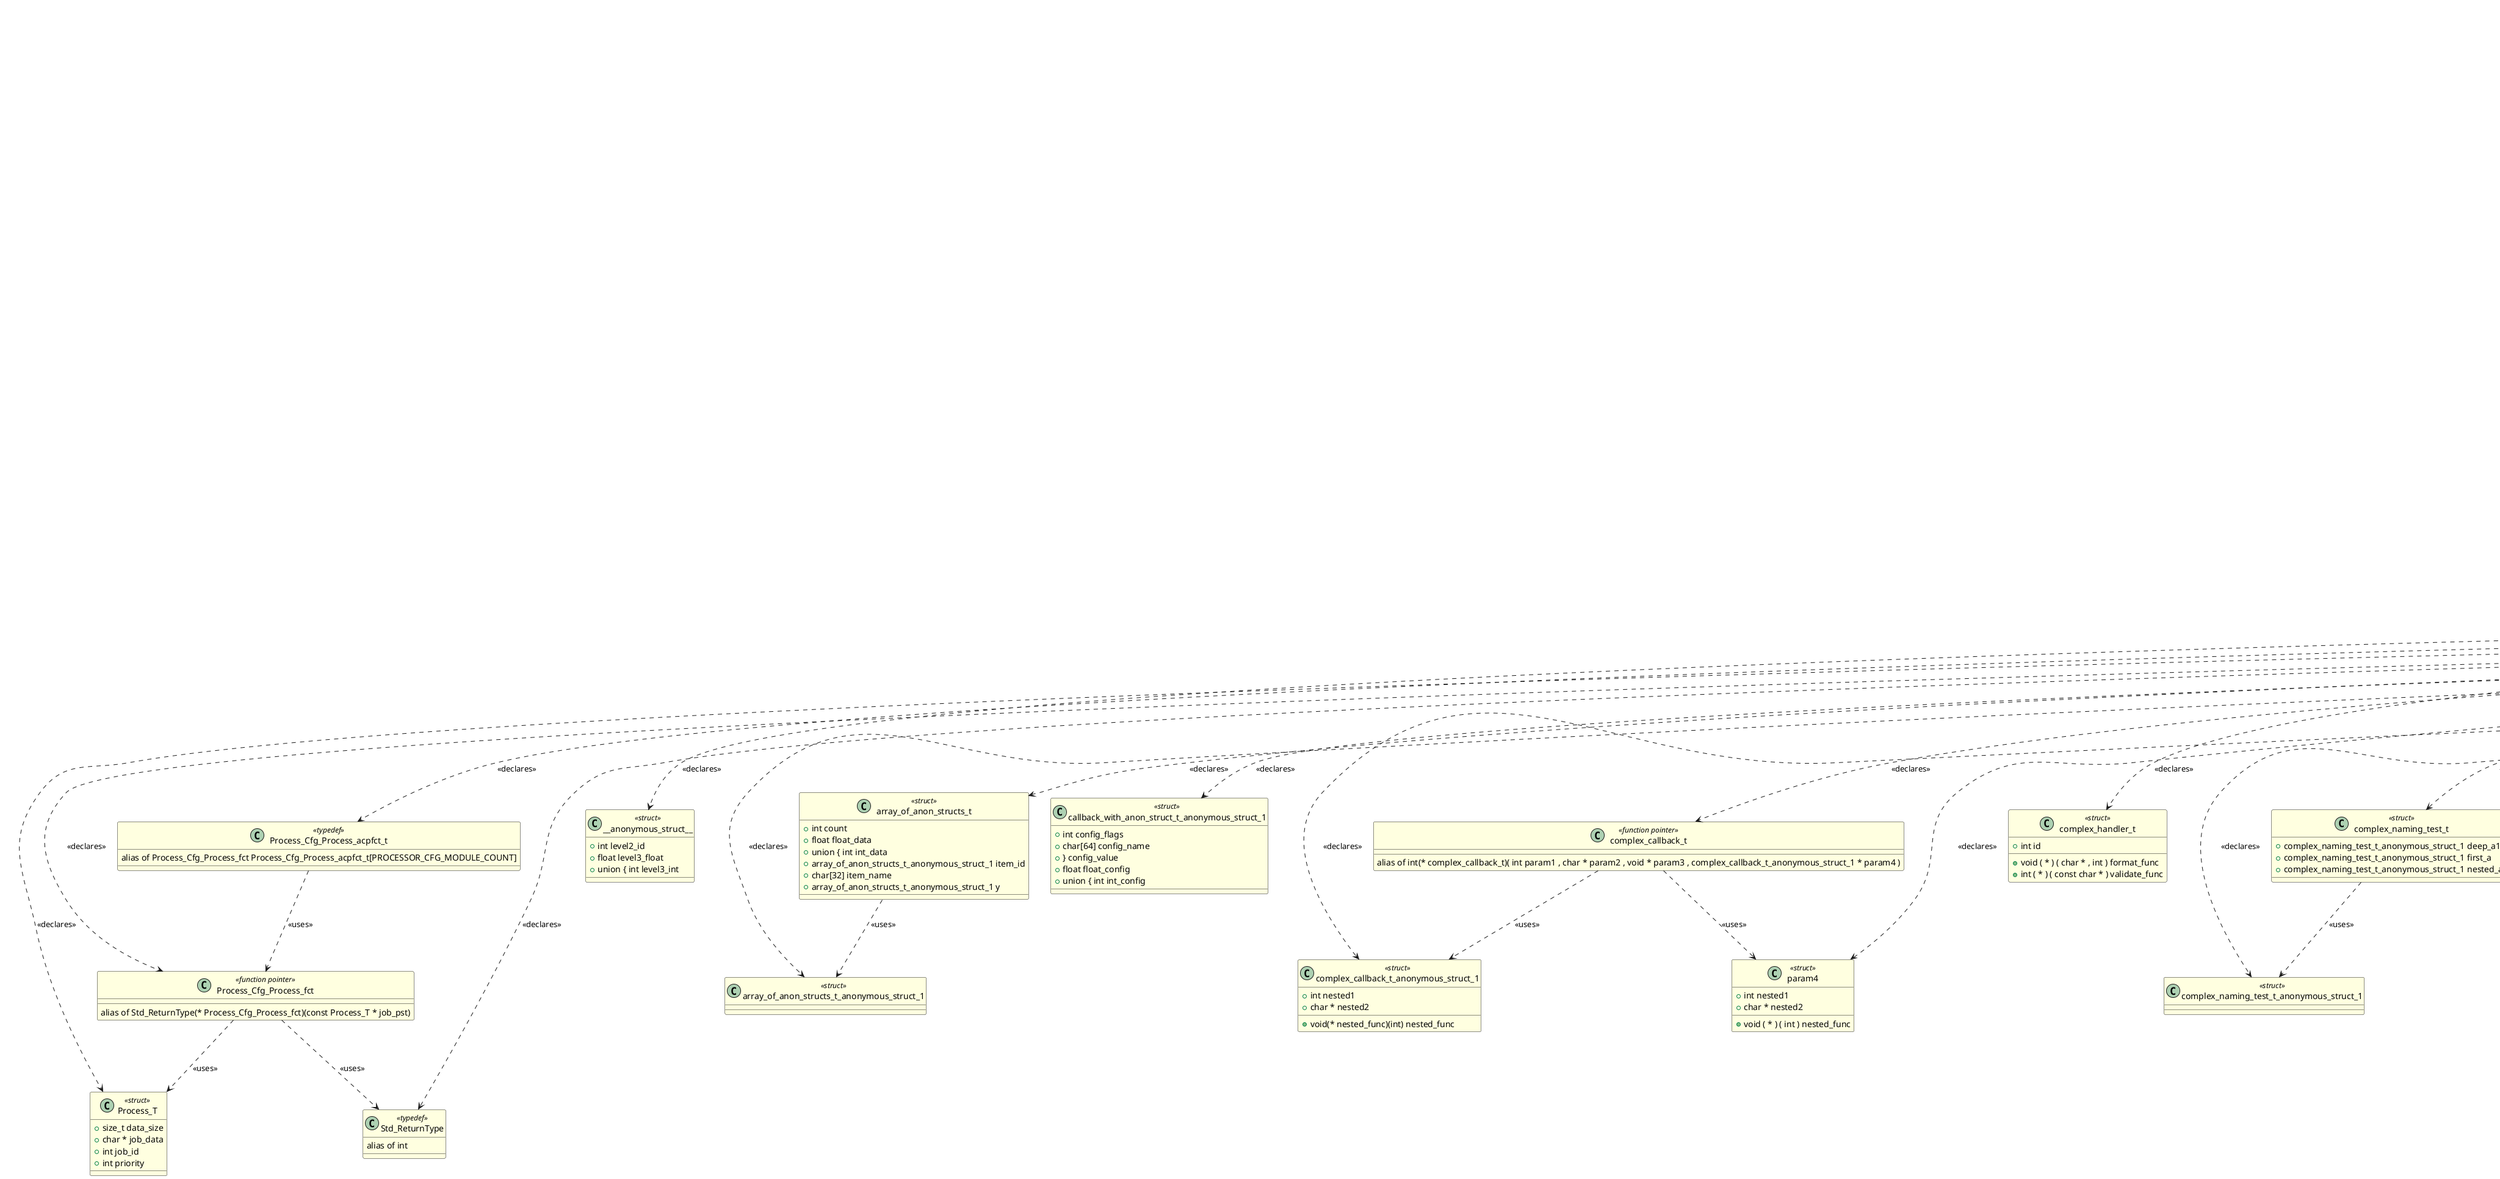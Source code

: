 @startuml complex

class "complex" as COMPLEX <<source>> #LightBlue
{
    -- Global Variables --
    - Process_Cfg_Process_acpfct_t Process_Cfg_Process_acpfct
    - math_operation_t[10] global_math_ops
    -- Functions --
    + complex_handler_t * create_complex_handler(const char * name, ...)
    + void * create_handler(const char * name, int ( * init_func ) ( void * ) init_func, ...)
    + int execute_operations(int value, math_ops_array_t ops, int op_count)
    + math_operation_t * get_math_operations()
    + int process_with_callbacks(int[] data, int size, math_operation_t[] operations, int op_count, ...)
    + void test_processor_job_processing()
    + void test_processor_utility_macros()

    - static Std_ReturnType ProcessorAdapter_Process(const Process_T * job_pst)
    - static Std_ReturnType ProcessorHardware_Process(const Process_T * job_pst)
    - static Std_ReturnType ProcessorService_Process(const Process_T * job_pst)
    - static int add_operation(int a, int b)
    - static int divide_operation(int a, int b)
    - static void init_math_operations()
    - static int modulo_operation(int a, int b)
    - static int multiply_operation(int a, int b)
    - static void print_result(int * data, int size)
    - void run_complex_tests()
    - static int subtract_operation(int a, int b)
    - static int test_callback(int * item)
    - void test_complex_macro(int * x, int y, int z)
    - void test_handle_operation(operation_type_t op_type, int * data, int size)
    - void test_handler_table()
    - void test_mixed_union()
    - void test_operation_set()
    - void test_process_array(int * arr, int size)
    - void test_stringify_macro()
}

class "complex" as HEADER_COMPLEX <<header>> #LightGreen
{
    -- Macros --
    + #define COMPLEX_H
    + #define COMPLEX_MACRO_FUNC(x, y, z)
    + #define CREATE_FUNC_NAME(prefix, suffix)
    + #define DEPRECATED
    + #define DEPRECATED
    + #define HANDLE_OPERATION(op_type, data, size, callback)
    + #define PROCESS_ARRAY(arr, size, callback)
    + #define STRINGIFY(x)
    + #define TOSTRING(x)
    + #define UTILS_U16_TO_U8ARR_BIG_ENDIAN(value_u16, ptr_pau8)
    + #define UTILS_U32_TO_U8ARR_BIG_ENDIAN(value_u32, ptr_pau8)
    + #define UTILS_U8ARR_TO_U16_BIG_ENDIAN(ptr_pau8)
    + #define UTILS_U8ARR_TO_U32_BIG_ENDIAN(ptr_pau8)
    -- Functions --
    + complex_handler_t * create_complex_handler(const char * name, ...)
    + void * create_handler(const char * name, int ( * init_func ) ( void * ) init_func, ...)
    + int execute_operations(int value, math_ops_array_t ops, int op_count unnamed)
    + math_operation_t * get_math_operations()
    + int process_with_callbacks(int[] data, int size, math_operation_t[] operations, int op_count, ...)
    + void test_processor_job_processing()
    + void test_processor_utility_macros()
}

class "Process_T" as TYPEDEF_PROCESS_T <<struct>> #LightYellow
{
    + size_t data_size
    + char * job_data
    + int job_id
    + int priority
}

class "__anonymous_struct__" as TYPEDEF___ANONYMOUS_STRUCT__ <<struct>> #LightYellow
{
    + int level2_id
    + float level3_float
    + union { int level3_int
}

class "array_of_anon_structs_t" as TYPEDEF_ARRAY_OF_ANON_STRUCTS_T <<struct>> #LightYellow
{
    + int count
    + float float_data
    + union { int int_data
    + array_of_anon_structs_t_anonymous_struct_1 item_id
    + char[32] item_name
    + array_of_anon_structs_t_anonymous_struct_1 y
}

class "array_of_anon_structs_t_anonymous_struct_1" as TYPEDEF_ARRAY_OF_ANON_STRUCTS_T_ANONYMOUS_STRUCT_1 <<struct>> #LightYellow
{
}

class "callback_with_anon_struct_t_anonymous_struct_1" as TYPEDEF_CALLBACK_WITH_ANON_STRUCT_T_ANONYMOUS_STRUCT_1 <<struct>> #LightYellow
{
    + int config_flags
    + char[64] config_name
    + } config_value
    + float float_config
    + union { int int_config
}

class "complex_callback_t_anonymous_struct_1" as TYPEDEF_COMPLEX_CALLBACK_T_ANONYMOUS_STRUCT_1 <<struct>> #LightYellow
{
    + int nested1
    + char * nested2
    + void(* nested_func)(int) nested_func
}

class "complex_handler_t" as TYPEDEF_COMPLEX_HANDLER_T <<struct>> #LightYellow
{
    + void ( * ) ( char * , int ) format_func
    + int id
    + int ( * ) ( const char * ) validate_func
}

class "complex_naming_test_t" as TYPEDEF_COMPLEX_NAMING_TEST_T <<struct>> #LightYellow
{
    + complex_naming_test_t_anonymous_struct_1 deep_a1
    + complex_naming_test_t_anonymous_struct_1 first_a
    + complex_naming_test_t_anonymous_struct_1 nested_a1
}

class "complex_naming_test_t_anonymous_struct_1" as TYPEDEF_COMPLEX_NAMING_TEST_T_ANONYMOUS_STRUCT_1 <<struct>> #LightYellow
{
}

class "config_param" as TYPEDEF_CONFIG_PARAM <<struct>> #LightYellow
{
    + int config_flags
    + char[64] config_name
    + float float_config
    + union { int int_config
}

class "data_item_t" as TYPEDEF_DATA_ITEM_T <<struct>> #LightYellow
{
    + char * name
    + int value
}

class "data_union_anonymous_struct_1" as TYPEDEF_DATA_UNION_ANONYMOUS_STRUCT_1 <<struct>> #LightYellow
{
}

class "extreme_nesting_test_t" as TYPEDEF_EXTREME_NESTING_TEST_T <<struct>> #LightYellow
{
    + extreme_nesting_test_t_anonymous_struct_1 level4_field
}

class "extreme_nesting_test_t_anonymous_struct_1" as TYPEDEF_EXTREME_NESTING_TEST_T_ANONYMOUS_STRUCT_1 <<struct>> #LightYellow
{
}

class "handler_entry_t" as TYPEDEF_HANDLER_ENTRY_T <<struct>> #LightYellow
{
    + void ( * ) ( void ) cleanup_func
    + int id
    + void ( * ) ( void ) init_func
    + char[16] name
    + int ( * ) ( int , int ) process_func
}

class "item_value_anonymous_struct_1" as TYPEDEF_ITEM_VALUE_ANONYMOUS_STRUCT_1 <<struct>> #LightYellow
{
}

class "mixed_union_anonymous_struct_1" as TYPEDEF_MIXED_UNION_ANONYMOUS_STRUCT_1 <<struct>> #LightYellow
{
}

class "moderately_nested_t" as TYPEDEF_MODERATELY_NESTED_T <<struct>> #LightYellow
{
    + int level1_id
    + moderately_nested_t_anonymous_struct_1 level2_id
    + float level3_float
    + union { int level3_int
}

class "moderately_nested_t_anonymous_struct_1" as TYPEDEF_MODERATELY_NESTED_T_ANONYMOUS_STRUCT_1 <<struct>> #LightYellow
{
}

class "multi_anonymous_t" as TYPEDEF_MULTI_ANONYMOUS_T <<struct>> #LightYellow
{
    + multi_anonymous_t_anonymous_struct_1 first_x
    + int first_y
}

class "multi_anonymous_t_anonymous_struct_1" as TYPEDEF_MULTI_ANONYMOUS_T_ANONYMOUS_STRUCT_1 <<struct>> #LightYellow
{
}

class "multiple_simple_anonymous_t" as TYPEDEF_MULTIPLE_SIMPLE_ANONYMOUS_T <<struct>> #LightYellow
{
    + multiple_simple_anonymous_t_anonymous_struct_1 first_field
}

class "multiple_simple_anonymous_t_anonymous_struct_1" as TYPEDEF_MULTIPLE_SIMPLE_ANONYMOUS_T_ANONYMOUS_STRUCT_1 <<struct>> #LightYellow
{
}

class "operation_set_t" as TYPEDEF_OPERATION_SET_T <<struct>> #LightYellow
{
    + void(* callbacks[3])(int , char *) callbacks
    + int count
    + math_operation_t[5] operations
}

class "param4" as TYPEDEF_PARAM4 <<struct>> #LightYellow
{
    + int nested1
    + char * nested2
    + void ( * ) ( int ) nested_func
}

class "processor_t" as TYPEDEF_PROCESSOR_T <<struct>> #LightYellow
{
    + void ( * ) ( void * ) cleanup_func
    + int id
    + char[64] name
    + int ( * ) ( int , char * ) process_func
}

class "result_generator_t" as TYPEDEF_RESULT_GENERATOR_T <<struct>> #LightYellow
{
    + char[128] error_message
    + int result_code
    + union { int success_value
}

class "simplified_handler_t" as TYPEDEF_SIMPLIFIED_HANDLER_T <<struct>> #LightYellow
{
    + int event_count
    + int event_flags
    + char[32] event_name
}

class "struct_union_anonymous_struct_1" as TYPEDEF_STRUCT_UNION_ANONYMOUS_STRUCT_1 <<struct>> #LightYellow
{
}

class "struct_with_struct_t" as TYPEDEF_STRUCT_WITH_STRUCT_T <<struct>> #LightYellow
{
    + char[16] inner_label
    + struct_with_struct_t_anonymous_struct_1 inner_x
    + int inner_y
    + int outer_id
    + char[32] outer_name
}

class "struct_with_struct_t_anonymous_struct_1" as TYPEDEF_STRUCT_WITH_STRUCT_T_ANONYMOUS_STRUCT_1 <<struct>> #LightYellow
{
}

class "struct_with_union_t" as TYPEDEF_STRUCT_WITH_UNION_T <<struct>> #LightYellow
{
    + float float_value
    + union { int int_value
    + char[64] string_value
    + int type_id
    + struct_with_union_t_anonymous_struct_1 z
}

class "struct_with_union_t_anonymous_struct_1" as TYPEDEF_STRUCT_WITH_UNION_T_ANONYMOUS_STRUCT_1 <<struct>> #LightYellow
{
}

class "union_with_struct_t_anonymous_struct_1" as TYPEDEF_UNION_WITH_STRUCT_T_ANONYMOUS_STRUCT_1 <<struct>> #LightYellow
{
}

class "operation_type_t" as TYPEDEF_OPERATION_TYPE_T <<enumeration>> #LightYellow
{
    OP_ADD = 0
    OP_DIV = 3
    OP_MUL = 2
    OP_SUB = 1
}

class "processor_module_enum_t" as TYPEDEF_PROCESSOR_MODULE_ENUM_T <<enumeration>> #LightYellow
{
    PROCESSOR_CFG_MODULE_ADAPTER = 0
    PROCESSOR_CFG_MODULE_COUNT = 3
    PROCESSOR_CFG_MODULE_HARDWARE = 2
    PROCESSOR_CFG_MODULE_SERVICE = 1
}

class "Process_Cfg_Process_acpfct_t" as TYPEDEF_PROCESS_CFG_PROCESS_ACPFCT_T <<typedef>> #LightYellow
{
    alias of Process_Cfg_Process_fct Process_Cfg_Process_acpfct_t[PROCESSOR_CFG_MODULE_COUNT]
}

class "Process_Cfg_Process_fct" as TYPEDEF_PROCESS_CFG_PROCESS_FCT <<function pointer>> #LightYellow
{
    alias of Std_ReturnType(* Process_Cfg_Process_fct)(const Process_T * job_pst)
}

class "Std_ReturnType" as TYPEDEF_STD_RETURNTYPE <<typedef>> #LightYellow
{
    alias of int
}

class "callback_with_anon_struct_t" as TYPEDEF_CALLBACK_WITH_ANON_STRUCT_T <<function pointer>> #LightYellow
{
    alias of void(* callback_with_anon_struct_t)( int id , struct { int config_flags ; char config_name [ 64 ] ; callback_with_anon_struct_t_anonymous_union_2 config_value ; } * config_param , void * user_data )
}

class "complex_callback_t" as TYPEDEF_COMPLEX_CALLBACK_T <<function pointer>> #LightYellow
{
    alias of int(* complex_callback_t)( int param1 , char * param2 , void * param3 , complex_callback_t_anonymous_struct_1 * param4 )
}

class "complex_func_ptr_t" as TYPEDEF_COMPLEX_FUNC_PTR_T <<typedef>> #LightYellow
{
    alias of int ( * ( * complex_func_ptr_t ) ( int , char * ) ) ( double , void * )
}

class "data_processor_array_t" as TYPEDEF_DATA_PROCESSOR_ARRAY_T <<typedef>> #LightYellow
{
    alias of data_processor_t *
}

class "data_processor_t" as TYPEDEF_DATA_PROCESSOR_T <<function pointer>> #LightYellow
{
    alias of int(* data_processor_t)(data_item_t * item , void * context)
}

class "debug_callback_t" as TYPEDEF_DEBUG_CALLBACK_T <<function pointer>> #LightYellow
{
    alias of void(* debug_callback_t)(const char * message , int level)
}

class "handler_table_t" as TYPEDEF_HANDLER_TABLE_T <<typedef>> #LightYellow
{
    alias of handler_entry_t handler_table_t[8]
}

class "math_operation_t" as TYPEDEF_MATH_OPERATION_T <<function pointer>> #LightYellow
{
    alias of int(* math_operation_t)(int , int)
}

class "math_ops_array_t" as TYPEDEF_MATH_OPS_ARRAY_T <<typedef>> #LightYellow
{
    alias of math_operation_t math_ops_array_t[10]
}

class "release_callback_t" as TYPEDEF_RELEASE_CALLBACK_T <<function pointer>> #LightYellow
{
    alias of void(* release_callback_t)(const char * message)
}

class "uint16" as TYPEDEF_UINT16 <<typedef>> #LightYellow
{
    alias of uint16_t
}

class "uint32" as TYPEDEF_UINT32 <<typedef>> #LightYellow
{
    alias of uint32_t
}

class "uint8" as TYPEDEF_UINT8 <<typedef>> #LightYellow
{
    alias of uint8_t
}

class "callback_with_anon_struct_t_anonymous_union_2" as TYPEDEF_CALLBACK_WITH_ANON_STRUCT_T_ANONYMOUS_UNION_2 <<union>> #LightYellow
{
    + float float_config
    + int int_config
}

class "config_value" as TYPEDEF_CONFIG_VALUE <<union>> #LightYellow
{
    + float float_config
    + int int_config
}

class "data_union" as TYPEDEF_DATA_UNION <<union>> #LightYellow
{
    + float float_value
    + int int_value
    + char[64] string_value
    + data_union_anonymous_struct_1 z
}

class "first_anon_union" as TYPEDEF_FIRST_ANON_UNION <<union>> #LightYellow
{
    + float union_float
    + int union_int
}

class "first_union" as TYPEDEF_FIRST_UNION <<union>> #LightYellow
{
    + int union_field1
}

class "item_value" as TYPEDEF_ITEM_VALUE <<union>> #LightYellow
{
    + float float_data
    + int int_data
    + item_value_anonymous_struct_1 y
}

class "level3_union" as TYPEDEF_LEVEL3_UNION <<union>> #LightYellow
{
    + float level3_float
    + int level3_int
}

class "mixed_union" as TYPEDEF_MIXED_UNION <<union>> #LightYellow
{
    + mixed_union_anonymous_struct_1 mixed_field
}

class "mixed_union_t" as TYPEDEF_MIXED_UNION_T <<union>> #LightYellow
{
    + int ( * ) ( int ) int_func
    + int int_val
    + char * str_val
    + void ( * ) ( void ) void_func
}

class "result_data" as TYPEDEF_RESULT_DATA <<union>> #LightYellow
{
    + char[128] error_message
    + int success_value
}

class "second_union" as TYPEDEF_SECOND_UNION <<union>> #LightYellow
{
    + int union_field2
}

class "struct_union" as TYPEDEF_STRUCT_UNION <<union>> #LightYellow
{
    + int struct_union_int
    + struct_union_anonymous_struct_1 struct_union_struct_field
}

class "union_with_struct_t" as TYPEDEF_UNION_WITH_STRUCT_T <<union>> #LightYellow
{
    + union_with_struct_t_anonymous_struct_1 error_code
    + char[128] error_msg
    + void * payload_data
    + int payload_size
    + float simple_float
    + int simple_int
}

class "union_with_union_t" as TYPEDEF_UNION_WITH_UNION_T <<union>> #LightYellow
{
    + union { char deep_char
    + short deep_short
    + double nested_double
    + union { float nested_float
    + int primary_int
}


' Include relationships
COMPLEX --> HEADER_COMPLEX : <<include>>

' Declaration relationships
HEADER_COMPLEX ..> TYPEDEF_PROCESS_T : <<declares>>
HEADER_COMPLEX ..> TYPEDEF___ANONYMOUS_STRUCT__ : <<declares>>
HEADER_COMPLEX ..> TYPEDEF_ARRAY_OF_ANON_STRUCTS_T : <<declares>>
HEADER_COMPLEX ..> TYPEDEF_ARRAY_OF_ANON_STRUCTS_T_ANONYMOUS_STRUCT_1 : <<declares>>
HEADER_COMPLEX ..> TYPEDEF_CALLBACK_WITH_ANON_STRUCT_T_ANONYMOUS_STRUCT_1 : <<declares>>
HEADER_COMPLEX ..> TYPEDEF_COMPLEX_CALLBACK_T_ANONYMOUS_STRUCT_1 : <<declares>>
HEADER_COMPLEX ..> TYPEDEF_COMPLEX_HANDLER_T : <<declares>>
HEADER_COMPLEX ..> TYPEDEF_COMPLEX_NAMING_TEST_T : <<declares>>
HEADER_COMPLEX ..> TYPEDEF_COMPLEX_NAMING_TEST_T_ANONYMOUS_STRUCT_1 : <<declares>>
HEADER_COMPLEX ..> TYPEDEF_CONFIG_PARAM : <<declares>>
HEADER_COMPLEX ..> TYPEDEF_DATA_ITEM_T : <<declares>>
HEADER_COMPLEX ..> TYPEDEF_DATA_UNION_ANONYMOUS_STRUCT_1 : <<declares>>
HEADER_COMPLEX ..> TYPEDEF_EXTREME_NESTING_TEST_T : <<declares>>
HEADER_COMPLEX ..> TYPEDEF_EXTREME_NESTING_TEST_T_ANONYMOUS_STRUCT_1 : <<declares>>
HEADER_COMPLEX ..> TYPEDEF_HANDLER_ENTRY_T : <<declares>>
HEADER_COMPLEX ..> TYPEDEF_ITEM_VALUE_ANONYMOUS_STRUCT_1 : <<declares>>
HEADER_COMPLEX ..> TYPEDEF_MIXED_UNION_ANONYMOUS_STRUCT_1 : <<declares>>
HEADER_COMPLEX ..> TYPEDEF_MODERATELY_NESTED_T : <<declares>>
HEADER_COMPLEX ..> TYPEDEF_MODERATELY_NESTED_T_ANONYMOUS_STRUCT_1 : <<declares>>
HEADER_COMPLEX ..> TYPEDEF_MULTI_ANONYMOUS_T : <<declares>>
HEADER_COMPLEX ..> TYPEDEF_MULTI_ANONYMOUS_T_ANONYMOUS_STRUCT_1 : <<declares>>
HEADER_COMPLEX ..> TYPEDEF_MULTIPLE_SIMPLE_ANONYMOUS_T : <<declares>>
HEADER_COMPLEX ..> TYPEDEF_MULTIPLE_SIMPLE_ANONYMOUS_T_ANONYMOUS_STRUCT_1 : <<declares>>
HEADER_COMPLEX ..> TYPEDEF_OPERATION_SET_T : <<declares>>
HEADER_COMPLEX ..> TYPEDEF_PARAM4 : <<declares>>
HEADER_COMPLEX ..> TYPEDEF_PROCESSOR_T : <<declares>>
HEADER_COMPLEX ..> TYPEDEF_RESULT_GENERATOR_T : <<declares>>
HEADER_COMPLEX ..> TYPEDEF_SIMPLIFIED_HANDLER_T : <<declares>>
HEADER_COMPLEX ..> TYPEDEF_STRUCT_UNION_ANONYMOUS_STRUCT_1 : <<declares>>
HEADER_COMPLEX ..> TYPEDEF_STRUCT_WITH_STRUCT_T : <<declares>>
HEADER_COMPLEX ..> TYPEDEF_STRUCT_WITH_STRUCT_T_ANONYMOUS_STRUCT_1 : <<declares>>
HEADER_COMPLEX ..> TYPEDEF_STRUCT_WITH_UNION_T : <<declares>>
HEADER_COMPLEX ..> TYPEDEF_STRUCT_WITH_UNION_T_ANONYMOUS_STRUCT_1 : <<declares>>
HEADER_COMPLEX ..> TYPEDEF_UNION_WITH_STRUCT_T_ANONYMOUS_STRUCT_1 : <<declares>>
HEADER_COMPLEX ..> TYPEDEF_OPERATION_TYPE_T : <<declares>>
HEADER_COMPLEX ..> TYPEDEF_PROCESSOR_MODULE_ENUM_T : <<declares>>
HEADER_COMPLEX ..> TYPEDEF_PROCESS_CFG_PROCESS_ACPFCT_T : <<declares>>
HEADER_COMPLEX ..> TYPEDEF_PROCESS_CFG_PROCESS_FCT : <<declares>>
HEADER_COMPLEX ..> TYPEDEF_STD_RETURNTYPE : <<declares>>
HEADER_COMPLEX ..> TYPEDEF_CALLBACK_WITH_ANON_STRUCT_T : <<declares>>
HEADER_COMPLEX ..> TYPEDEF_COMPLEX_CALLBACK_T : <<declares>>
HEADER_COMPLEX ..> TYPEDEF_COMPLEX_FUNC_PTR_T : <<declares>>
HEADER_COMPLEX ..> TYPEDEF_DATA_PROCESSOR_ARRAY_T : <<declares>>
HEADER_COMPLEX ..> TYPEDEF_DATA_PROCESSOR_T : <<declares>>
HEADER_COMPLEX ..> TYPEDEF_DEBUG_CALLBACK_T : <<declares>>
HEADER_COMPLEX ..> TYPEDEF_HANDLER_TABLE_T : <<declares>>
HEADER_COMPLEX ..> TYPEDEF_MATH_OPERATION_T : <<declares>>
HEADER_COMPLEX ..> TYPEDEF_MATH_OPS_ARRAY_T : <<declares>>
HEADER_COMPLEX ..> TYPEDEF_RELEASE_CALLBACK_T : <<declares>>
HEADER_COMPLEX ..> TYPEDEF_UINT16 : <<declares>>
HEADER_COMPLEX ..> TYPEDEF_UINT32 : <<declares>>
HEADER_COMPLEX ..> TYPEDEF_UINT8 : <<declares>>
HEADER_COMPLEX ..> TYPEDEF_CALLBACK_WITH_ANON_STRUCT_T_ANONYMOUS_UNION_2 : <<declares>>
HEADER_COMPLEX ..> TYPEDEF_CONFIG_VALUE : <<declares>>
HEADER_COMPLEX ..> TYPEDEF_DATA_UNION : <<declares>>
HEADER_COMPLEX ..> TYPEDEF_FIRST_ANON_UNION : <<declares>>
HEADER_COMPLEX ..> TYPEDEF_FIRST_UNION : <<declares>>
HEADER_COMPLEX ..> TYPEDEF_ITEM_VALUE : <<declares>>
HEADER_COMPLEX ..> TYPEDEF_LEVEL3_UNION : <<declares>>
HEADER_COMPLEX ..> TYPEDEF_MIXED_UNION : <<declares>>
HEADER_COMPLEX ..> TYPEDEF_MIXED_UNION_T : <<declares>>
HEADER_COMPLEX ..> TYPEDEF_RESULT_DATA : <<declares>>
HEADER_COMPLEX ..> TYPEDEF_SECOND_UNION : <<declares>>
HEADER_COMPLEX ..> TYPEDEF_STRUCT_UNION : <<declares>>
HEADER_COMPLEX ..> TYPEDEF_UNION_WITH_STRUCT_T : <<declares>>
HEADER_COMPLEX ..> TYPEDEF_UNION_WITH_UNION_T : <<declares>>

' Uses relationships
TYPEDEF_ARRAY_OF_ANON_STRUCTS_T ..> TYPEDEF_ARRAY_OF_ANON_STRUCTS_T_ANONYMOUS_STRUCT_1 : <<uses>>
TYPEDEF_COMPLEX_NAMING_TEST_T ..> TYPEDEF_COMPLEX_NAMING_TEST_T_ANONYMOUS_STRUCT_1 : <<uses>>
TYPEDEF_EXTREME_NESTING_TEST_T ..> TYPEDEF_EXTREME_NESTING_TEST_T_ANONYMOUS_STRUCT_1 : <<uses>>
TYPEDEF_MODERATELY_NESTED_T ..> TYPEDEF_MODERATELY_NESTED_T_ANONYMOUS_STRUCT_1 : <<uses>>
TYPEDEF_MULTI_ANONYMOUS_T ..> TYPEDEF_MULTI_ANONYMOUS_T_ANONYMOUS_STRUCT_1 : <<uses>>
TYPEDEF_MULTIPLE_SIMPLE_ANONYMOUS_T ..> TYPEDEF_MULTIPLE_SIMPLE_ANONYMOUS_T_ANONYMOUS_STRUCT_1 : <<uses>>
TYPEDEF_OPERATION_SET_T ..> TYPEDEF_MATH_OPERATION_T : <<uses>>
TYPEDEF_STRUCT_WITH_STRUCT_T ..> TYPEDEF_STRUCT_WITH_STRUCT_T_ANONYMOUS_STRUCT_1 : <<uses>>
TYPEDEF_STRUCT_WITH_UNION_T ..> TYPEDEF_STRUCT_WITH_UNION_T_ANONYMOUS_STRUCT_1 : <<uses>>
TYPEDEF_PROCESS_CFG_PROCESS_ACPFCT_T ..> TYPEDEF_PROCESS_CFG_PROCESS_FCT : <<uses>>
TYPEDEF_PROCESS_CFG_PROCESS_FCT ..> TYPEDEF_PROCESS_T : <<uses>>
TYPEDEF_PROCESS_CFG_PROCESS_FCT ..> TYPEDEF_STD_RETURNTYPE : <<uses>>
TYPEDEF_CALLBACK_WITH_ANON_STRUCT_T ..> TYPEDEF_CALLBACK_WITH_ANON_STRUCT_T_ANONYMOUS_UNION_2 : <<uses>>
TYPEDEF_CALLBACK_WITH_ANON_STRUCT_T ..> TYPEDEF_CONFIG_PARAM : <<uses>>
TYPEDEF_CALLBACK_WITH_ANON_STRUCT_T ..> TYPEDEF_CONFIG_VALUE : <<uses>>
TYPEDEF_COMPLEX_CALLBACK_T ..> TYPEDEF_COMPLEX_CALLBACK_T_ANONYMOUS_STRUCT_1 : <<uses>>
TYPEDEF_COMPLEX_CALLBACK_T ..> TYPEDEF_PARAM4 : <<uses>>
TYPEDEF_DATA_PROCESSOR_ARRAY_T ..> TYPEDEF_DATA_PROCESSOR_T : <<uses>>
TYPEDEF_DATA_PROCESSOR_T ..> TYPEDEF_DATA_ITEM_T : <<uses>>
TYPEDEF_HANDLER_TABLE_T ..> TYPEDEF_HANDLER_ENTRY_T : <<uses>>
TYPEDEF_MATH_OPS_ARRAY_T ..> TYPEDEF_MATH_OPERATION_T : <<uses>>

@enduml